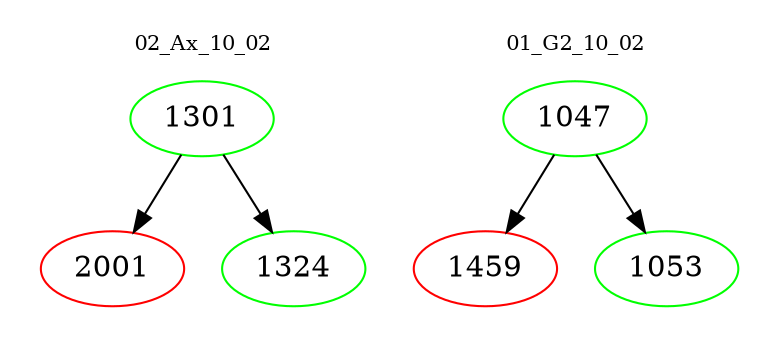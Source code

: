 digraph{
subgraph cluster_0 {
color = white
label = "02_Ax_10_02";
fontsize=10;
T0_1301 [label="1301", color="green"]
T0_1301 -> T0_2001 [color="black"]
T0_2001 [label="2001", color="red"]
T0_1301 -> T0_1324 [color="black"]
T0_1324 [label="1324", color="green"]
}
subgraph cluster_1 {
color = white
label = "01_G2_10_02";
fontsize=10;
T1_1047 [label="1047", color="green"]
T1_1047 -> T1_1459 [color="black"]
T1_1459 [label="1459", color="red"]
T1_1047 -> T1_1053 [color="black"]
T1_1053 [label="1053", color="green"]
}
}
